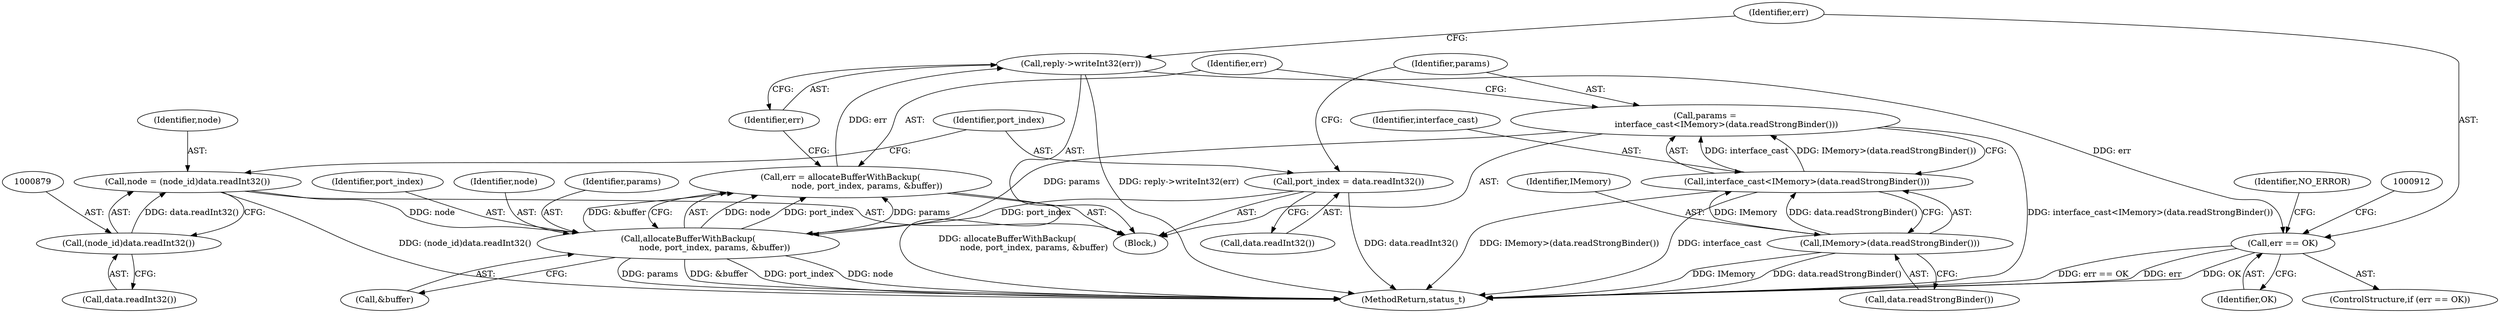 digraph "0_Android_25be9ac20db51044e1b09ca67906355e4f328d48_0@API" {
"1000903" [label="(Call,reply->writeInt32(err))"];
"1000895" [label="(Call,err = allocateBufferWithBackup(\n                    node, port_index, params, &buffer))"];
"1000897" [label="(Call,allocateBufferWithBackup(\n                    node, port_index, params, &buffer))"];
"1000876" [label="(Call,node = (node_id)data.readInt32())"];
"1000878" [label="(Call,(node_id)data.readInt32())"];
"1000882" [label="(Call,port_index = data.readInt32())"];
"1000886" [label="(Call,params =\n                interface_cast<IMemory>(data.readStrongBinder()))"];
"1000888" [label="(Call,interface_cast<IMemory>(data.readStrongBinder()))"];
"1000890" [label="(Call,IMemory>(data.readStrongBinder()))"];
"1000906" [label="(Call,err == OK)"];
"1000889" [label="(Identifier,interface_cast)"];
"1000903" [label="(Call,reply->writeInt32(err))"];
"1000876" [label="(Call,node = (node_id)data.readInt32())"];
"1000901" [label="(Call,&buffer)"];
"1000882" [label="(Call,port_index = data.readInt32())"];
"1000896" [label="(Identifier,err)"];
"1000890" [label="(Call,IMemory>(data.readStrongBinder()))"];
"1000904" [label="(Identifier,err)"];
"1000898" [label="(Identifier,node)"];
"1000907" [label="(Identifier,err)"];
"1000883" [label="(Identifier,port_index)"];
"1000891" [label="(Identifier,IMemory)"];
"1000900" [label="(Identifier,params)"];
"1000908" [label="(Identifier,OK)"];
"1000895" [label="(Call,err = allocateBufferWithBackup(\n                    node, port_index, params, &buffer))"];
"1000899" [label="(Identifier,port_index)"];
"1000886" [label="(Call,params =\n                interface_cast<IMemory>(data.readStrongBinder()))"];
"1000915" [label="(Identifier,NO_ERROR)"];
"1000877" [label="(Identifier,node)"];
"1000887" [label="(Identifier,params)"];
"1000897" [label="(Call,allocateBufferWithBackup(\n                    node, port_index, params, &buffer))"];
"1000884" [label="(Call,data.readInt32())"];
"1000888" [label="(Call,interface_cast<IMemory>(data.readStrongBinder()))"];
"1000878" [label="(Call,(node_id)data.readInt32())"];
"1000906" [label="(Call,err == OK)"];
"1000892" [label="(Call,data.readStrongBinder())"];
"1000880" [label="(Call,data.readInt32())"];
"1001056" [label="(MethodReturn,status_t)"];
"1000870" [label="(Block,)"];
"1000905" [label="(ControlStructure,if (err == OK))"];
"1000903" -> "1000870"  [label="AST: "];
"1000903" -> "1000904"  [label="CFG: "];
"1000904" -> "1000903"  [label="AST: "];
"1000907" -> "1000903"  [label="CFG: "];
"1000903" -> "1001056"  [label="DDG: reply->writeInt32(err)"];
"1000895" -> "1000903"  [label="DDG: err"];
"1000903" -> "1000906"  [label="DDG: err"];
"1000895" -> "1000870"  [label="AST: "];
"1000895" -> "1000897"  [label="CFG: "];
"1000896" -> "1000895"  [label="AST: "];
"1000897" -> "1000895"  [label="AST: "];
"1000904" -> "1000895"  [label="CFG: "];
"1000895" -> "1001056"  [label="DDG: allocateBufferWithBackup(\n                    node, port_index, params, &buffer)"];
"1000897" -> "1000895"  [label="DDG: node"];
"1000897" -> "1000895"  [label="DDG: port_index"];
"1000897" -> "1000895"  [label="DDG: params"];
"1000897" -> "1000895"  [label="DDG: &buffer"];
"1000897" -> "1000901"  [label="CFG: "];
"1000898" -> "1000897"  [label="AST: "];
"1000899" -> "1000897"  [label="AST: "];
"1000900" -> "1000897"  [label="AST: "];
"1000901" -> "1000897"  [label="AST: "];
"1000897" -> "1001056"  [label="DDG: port_index"];
"1000897" -> "1001056"  [label="DDG: node"];
"1000897" -> "1001056"  [label="DDG: params"];
"1000897" -> "1001056"  [label="DDG: &buffer"];
"1000876" -> "1000897"  [label="DDG: node"];
"1000882" -> "1000897"  [label="DDG: port_index"];
"1000886" -> "1000897"  [label="DDG: params"];
"1000876" -> "1000870"  [label="AST: "];
"1000876" -> "1000878"  [label="CFG: "];
"1000877" -> "1000876"  [label="AST: "];
"1000878" -> "1000876"  [label="AST: "];
"1000883" -> "1000876"  [label="CFG: "];
"1000876" -> "1001056"  [label="DDG: (node_id)data.readInt32()"];
"1000878" -> "1000876"  [label="DDG: data.readInt32()"];
"1000878" -> "1000880"  [label="CFG: "];
"1000879" -> "1000878"  [label="AST: "];
"1000880" -> "1000878"  [label="AST: "];
"1000882" -> "1000870"  [label="AST: "];
"1000882" -> "1000884"  [label="CFG: "];
"1000883" -> "1000882"  [label="AST: "];
"1000884" -> "1000882"  [label="AST: "];
"1000887" -> "1000882"  [label="CFG: "];
"1000882" -> "1001056"  [label="DDG: data.readInt32()"];
"1000886" -> "1000870"  [label="AST: "];
"1000886" -> "1000888"  [label="CFG: "];
"1000887" -> "1000886"  [label="AST: "];
"1000888" -> "1000886"  [label="AST: "];
"1000896" -> "1000886"  [label="CFG: "];
"1000886" -> "1001056"  [label="DDG: interface_cast<IMemory>(data.readStrongBinder())"];
"1000888" -> "1000886"  [label="DDG: interface_cast"];
"1000888" -> "1000886"  [label="DDG: IMemory>(data.readStrongBinder())"];
"1000888" -> "1000890"  [label="CFG: "];
"1000889" -> "1000888"  [label="AST: "];
"1000890" -> "1000888"  [label="AST: "];
"1000888" -> "1001056"  [label="DDG: IMemory>(data.readStrongBinder())"];
"1000888" -> "1001056"  [label="DDG: interface_cast"];
"1000890" -> "1000888"  [label="DDG: IMemory"];
"1000890" -> "1000888"  [label="DDG: data.readStrongBinder()"];
"1000890" -> "1000892"  [label="CFG: "];
"1000891" -> "1000890"  [label="AST: "];
"1000892" -> "1000890"  [label="AST: "];
"1000890" -> "1001056"  [label="DDG: IMemory"];
"1000890" -> "1001056"  [label="DDG: data.readStrongBinder()"];
"1000906" -> "1000905"  [label="AST: "];
"1000906" -> "1000908"  [label="CFG: "];
"1000907" -> "1000906"  [label="AST: "];
"1000908" -> "1000906"  [label="AST: "];
"1000912" -> "1000906"  [label="CFG: "];
"1000915" -> "1000906"  [label="CFG: "];
"1000906" -> "1001056"  [label="DDG: err == OK"];
"1000906" -> "1001056"  [label="DDG: err"];
"1000906" -> "1001056"  [label="DDG: OK"];
}
